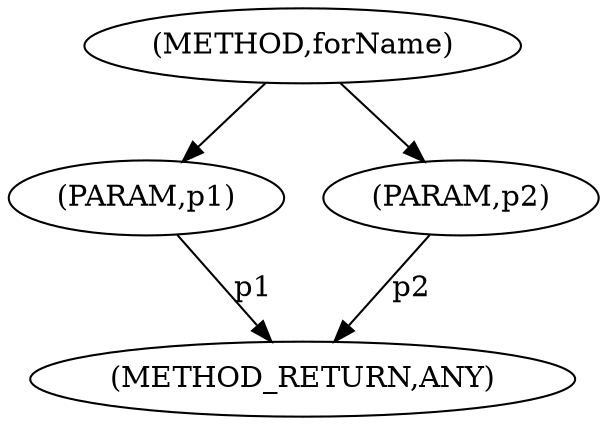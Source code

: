 digraph "forName" {  
"5632" [label = <(METHOD,forName)> ]
"5636" [label = <(METHOD_RETURN,ANY)> ]
"5633" [label = <(PARAM,p1)> ]
"5634" [label = <(PARAM,p2)> ]
  "5633" -> "5636"  [ label = "p1"] 
  "5634" -> "5636"  [ label = "p2"] 
  "5632" -> "5633" 
  "5632" -> "5634" 
}
